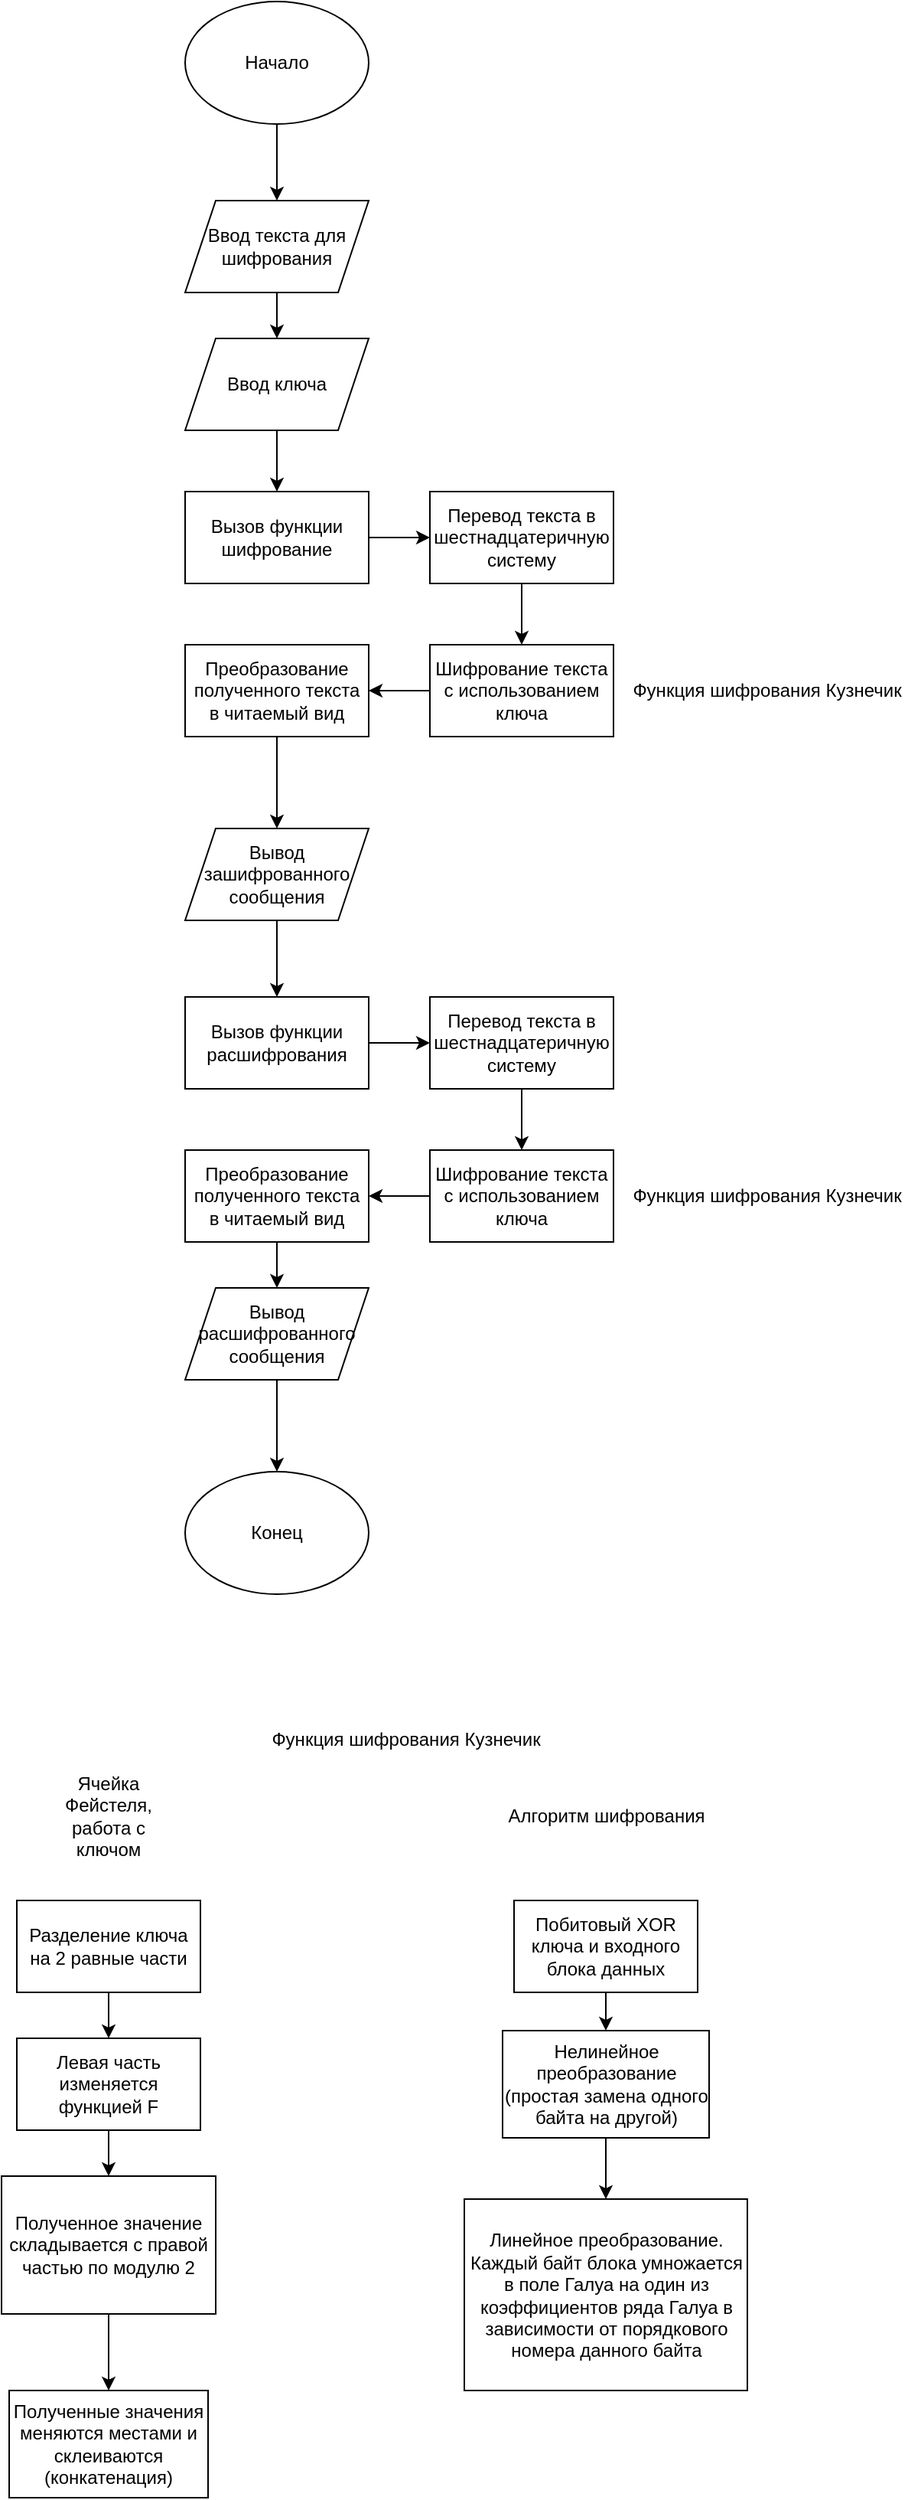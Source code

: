 <mxfile version="21.3.5" type="device">
  <diagram name="Страница 1" id="Bz_lrxthTzE5kPFzRARQ">
    <mxGraphModel dx="474" dy="755" grid="1" gridSize="10" guides="1" tooltips="1" connect="1" arrows="1" fold="1" page="1" pageScale="1" pageWidth="827" pageHeight="1169" math="0" shadow="0">
      <root>
        <mxCell id="0" />
        <mxCell id="1" parent="0" />
        <mxCell id="dbUdUkjzLWqy8CMi3rsd-3" value="" style="edgeStyle=orthogonalEdgeStyle;rounded=0;orthogonalLoop=1;jettySize=auto;html=1;" parent="1" source="dbUdUkjzLWqy8CMi3rsd-1" edge="1">
          <mxGeometry relative="1" as="geometry">
            <mxPoint x="230" y="480" as="targetPoint" />
          </mxGeometry>
        </mxCell>
        <mxCell id="dbUdUkjzLWqy8CMi3rsd-1" value="Начало" style="ellipse;whiteSpace=wrap;html=1;" parent="1" vertex="1">
          <mxGeometry x="170" y="350" width="120" height="80" as="geometry" />
        </mxCell>
        <mxCell id="7dLT9rwAJLstXbqfptv8-134" style="edgeStyle=orthogonalEdgeStyle;rounded=0;orthogonalLoop=1;jettySize=auto;html=1;entryX=0;entryY=0.5;entryDx=0;entryDy=0;" parent="1" target="7dLT9rwAJLstXbqfptv8-133" edge="1">
          <mxGeometry relative="1" as="geometry">
            <Array as="points">
              <mxPoint x="-90" y="1370" />
              <mxPoint x="-90" y="1020" />
            </Array>
            <mxPoint x="-20" y="1370" as="sourcePoint" />
          </mxGeometry>
        </mxCell>
        <mxCell id="7dLT9rwAJLstXbqfptv8-138" style="edgeStyle=orthogonalEdgeStyle;rounded=0;orthogonalLoop=1;jettySize=auto;html=1;entryX=0;entryY=0.5;entryDx=0;entryDy=0;" parent="1" source="7dLT9rwAJLstXbqfptv8-137" edge="1">
          <mxGeometry relative="1" as="geometry">
            <Array as="points">
              <mxPoint x="-90" y="1539" />
              <mxPoint x="-90" y="1020" />
            </Array>
            <mxPoint x="20" y="1020" as="targetPoint" />
          </mxGeometry>
        </mxCell>
        <mxCell id="oslQPeNW5Rugcy4yT3F6-3" value="" style="edgeStyle=orthogonalEdgeStyle;rounded=0;orthogonalLoop=1;jettySize=auto;html=1;" edge="1" parent="1" source="oslQPeNW5Rugcy4yT3F6-1" target="oslQPeNW5Rugcy4yT3F6-2">
          <mxGeometry relative="1" as="geometry" />
        </mxCell>
        <mxCell id="oslQPeNW5Rugcy4yT3F6-1" value="Ввод текста для шифрования" style="shape=parallelogram;perimeter=parallelogramPerimeter;whiteSpace=wrap;html=1;fixedSize=1;" vertex="1" parent="1">
          <mxGeometry x="170" y="480" width="120" height="60" as="geometry" />
        </mxCell>
        <mxCell id="oslQPeNW5Rugcy4yT3F6-20" value="" style="edgeStyle=orthogonalEdgeStyle;rounded=0;orthogonalLoop=1;jettySize=auto;html=1;" edge="1" parent="1" source="oslQPeNW5Rugcy4yT3F6-2" target="oslQPeNW5Rugcy4yT3F6-19">
          <mxGeometry relative="1" as="geometry" />
        </mxCell>
        <mxCell id="oslQPeNW5Rugcy4yT3F6-2" value="Ввод ключа" style="shape=parallelogram;perimeter=parallelogramPerimeter;whiteSpace=wrap;html=1;fixedSize=1;" vertex="1" parent="1">
          <mxGeometry x="170" y="570" width="120" height="60" as="geometry" />
        </mxCell>
        <mxCell id="oslQPeNW5Rugcy4yT3F6-21" value="" style="edgeStyle=orthogonalEdgeStyle;rounded=0;orthogonalLoop=1;jettySize=auto;html=1;" edge="1" parent="1" source="oslQPeNW5Rugcy4yT3F6-19">
          <mxGeometry relative="1" as="geometry">
            <mxPoint x="330" y="700" as="targetPoint" />
          </mxGeometry>
        </mxCell>
        <mxCell id="oslQPeNW5Rugcy4yT3F6-19" value="Вызов функции шифрование" style="whiteSpace=wrap;html=1;" vertex="1" parent="1">
          <mxGeometry x="170" y="670" width="120" height="60" as="geometry" />
        </mxCell>
        <mxCell id="oslQPeNW5Rugcy4yT3F6-41" value="Конец" style="ellipse;whiteSpace=wrap;html=1;" vertex="1" parent="1">
          <mxGeometry x="170" y="1310" width="120" height="80" as="geometry" />
        </mxCell>
        <mxCell id="oslQPeNW5Rugcy4yT3F6-51" value="" style="edgeStyle=orthogonalEdgeStyle;rounded=0;orthogonalLoop=1;jettySize=auto;html=1;" edge="1" parent="1" source="oslQPeNW5Rugcy4yT3F6-48" target="oslQPeNW5Rugcy4yT3F6-50">
          <mxGeometry relative="1" as="geometry" />
        </mxCell>
        <mxCell id="oslQPeNW5Rugcy4yT3F6-48" value="Перевод текста в шестнадцатеричную систему" style="whiteSpace=wrap;html=1;" vertex="1" parent="1">
          <mxGeometry x="330" y="670" width="120" height="60" as="geometry" />
        </mxCell>
        <mxCell id="oslQPeNW5Rugcy4yT3F6-60" value="" style="edgeStyle=orthogonalEdgeStyle;rounded=0;orthogonalLoop=1;jettySize=auto;html=1;" edge="1" parent="1" source="oslQPeNW5Rugcy4yT3F6-50" target="oslQPeNW5Rugcy4yT3F6-59">
          <mxGeometry relative="1" as="geometry" />
        </mxCell>
        <mxCell id="oslQPeNW5Rugcy4yT3F6-50" value="Шифрование текста с использованием ключа" style="whiteSpace=wrap;html=1;" vertex="1" parent="1">
          <mxGeometry x="330" y="770" width="120" height="60" as="geometry" />
        </mxCell>
        <mxCell id="oslQPeNW5Rugcy4yT3F6-54" value="Функция шифрования Кузнечик" style="text;html=1;align=center;verticalAlign=middle;resizable=0;points=[];autosize=1;strokeColor=none;fillColor=none;" vertex="1" parent="1">
          <mxGeometry x="450" y="785" width="200" height="30" as="geometry" />
        </mxCell>
        <mxCell id="oslQPeNW5Rugcy4yT3F6-63" value="" style="edgeStyle=orthogonalEdgeStyle;rounded=0;orthogonalLoop=1;jettySize=auto;html=1;" edge="1" parent="1" source="oslQPeNW5Rugcy4yT3F6-57" target="oslQPeNW5Rugcy4yT3F6-62">
          <mxGeometry relative="1" as="geometry" />
        </mxCell>
        <mxCell id="oslQPeNW5Rugcy4yT3F6-57" value="Вывод зашифрованного сообщения" style="shape=parallelogram;perimeter=parallelogramPerimeter;whiteSpace=wrap;html=1;fixedSize=1;" vertex="1" parent="1">
          <mxGeometry x="170" y="890" width="120" height="60" as="geometry" />
        </mxCell>
        <mxCell id="oslQPeNW5Rugcy4yT3F6-61" value="" style="edgeStyle=orthogonalEdgeStyle;rounded=0;orthogonalLoop=1;jettySize=auto;html=1;" edge="1" parent="1" source="oslQPeNW5Rugcy4yT3F6-59" target="oslQPeNW5Rugcy4yT3F6-57">
          <mxGeometry relative="1" as="geometry" />
        </mxCell>
        <mxCell id="oslQPeNW5Rugcy4yT3F6-59" value="Преобразование полученного текста в читаемый вид" style="whiteSpace=wrap;html=1;" vertex="1" parent="1">
          <mxGeometry x="170" y="770" width="120" height="60" as="geometry" />
        </mxCell>
        <mxCell id="oslQPeNW5Rugcy4yT3F6-65" value="" style="edgeStyle=orthogonalEdgeStyle;rounded=0;orthogonalLoop=1;jettySize=auto;html=1;" edge="1" parent="1" source="oslQPeNW5Rugcy4yT3F6-62" target="oslQPeNW5Rugcy4yT3F6-64">
          <mxGeometry relative="1" as="geometry" />
        </mxCell>
        <mxCell id="oslQPeNW5Rugcy4yT3F6-62" value="Вызов функции расшифрования" style="whiteSpace=wrap;html=1;" vertex="1" parent="1">
          <mxGeometry x="170" y="1000" width="120" height="60" as="geometry" />
        </mxCell>
        <mxCell id="oslQPeNW5Rugcy4yT3F6-70" value="" style="edgeStyle=orthogonalEdgeStyle;rounded=0;orthogonalLoop=1;jettySize=auto;html=1;" edge="1" parent="1" source="oslQPeNW5Rugcy4yT3F6-64" target="oslQPeNW5Rugcy4yT3F6-67">
          <mxGeometry relative="1" as="geometry" />
        </mxCell>
        <mxCell id="oslQPeNW5Rugcy4yT3F6-64" value="Перевод текста в шестнадцатеричную систему" style="whiteSpace=wrap;html=1;" vertex="1" parent="1">
          <mxGeometry x="330" y="1000" width="120" height="60" as="geometry" />
        </mxCell>
        <mxCell id="oslQPeNW5Rugcy4yT3F6-66" value="" style="edgeStyle=orthogonalEdgeStyle;rounded=0;orthogonalLoop=1;jettySize=auto;html=1;" edge="1" parent="1" source="oslQPeNW5Rugcy4yT3F6-67" target="oslQPeNW5Rugcy4yT3F6-69">
          <mxGeometry relative="1" as="geometry" />
        </mxCell>
        <mxCell id="oslQPeNW5Rugcy4yT3F6-67" value="Шифрование текста с использованием ключа" style="whiteSpace=wrap;html=1;" vertex="1" parent="1">
          <mxGeometry x="330" y="1100" width="120" height="60" as="geometry" />
        </mxCell>
        <mxCell id="oslQPeNW5Rugcy4yT3F6-68" value="Функция шифрования Кузнечик" style="text;html=1;align=center;verticalAlign=middle;resizable=0;points=[];autosize=1;strokeColor=none;fillColor=none;" vertex="1" parent="1">
          <mxGeometry x="450" y="1115" width="200" height="30" as="geometry" />
        </mxCell>
        <mxCell id="oslQPeNW5Rugcy4yT3F6-72" value="" style="edgeStyle=orthogonalEdgeStyle;rounded=0;orthogonalLoop=1;jettySize=auto;html=1;" edge="1" parent="1" source="oslQPeNW5Rugcy4yT3F6-69" target="oslQPeNW5Rugcy4yT3F6-71">
          <mxGeometry relative="1" as="geometry" />
        </mxCell>
        <mxCell id="oslQPeNW5Rugcy4yT3F6-69" value="Преобразование полученного текста в читаемый вид" style="whiteSpace=wrap;html=1;" vertex="1" parent="1">
          <mxGeometry x="170" y="1100" width="120" height="60" as="geometry" />
        </mxCell>
        <mxCell id="oslQPeNW5Rugcy4yT3F6-73" value="" style="edgeStyle=orthogonalEdgeStyle;rounded=0;orthogonalLoop=1;jettySize=auto;html=1;" edge="1" parent="1" source="oslQPeNW5Rugcy4yT3F6-71" target="oslQPeNW5Rugcy4yT3F6-41">
          <mxGeometry relative="1" as="geometry" />
        </mxCell>
        <mxCell id="oslQPeNW5Rugcy4yT3F6-71" value="Вывод расшифрованного сообщения" style="shape=parallelogram;perimeter=parallelogramPerimeter;whiteSpace=wrap;html=1;fixedSize=1;" vertex="1" parent="1">
          <mxGeometry x="170" y="1190" width="120" height="60" as="geometry" />
        </mxCell>
        <mxCell id="oslQPeNW5Rugcy4yT3F6-74" value="Функция шифрования Кузнечик" style="text;html=1;align=center;verticalAlign=middle;resizable=0;points=[];autosize=1;strokeColor=none;fillColor=none;" vertex="1" parent="1">
          <mxGeometry x="214" y="1470" width="200" height="30" as="geometry" />
        </mxCell>
        <mxCell id="oslQPeNW5Rugcy4yT3F6-75" value="Ячейка Фейстеля, работа с ключом" style="text;html=1;strokeColor=none;fillColor=none;align=center;verticalAlign=middle;whiteSpace=wrap;rounded=0;" vertex="1" parent="1">
          <mxGeometry x="90" y="1520" width="60" height="30" as="geometry" />
        </mxCell>
        <mxCell id="oslQPeNW5Rugcy4yT3F6-78" value="" style="edgeStyle=orthogonalEdgeStyle;rounded=0;orthogonalLoop=1;jettySize=auto;html=1;" edge="1" parent="1" source="oslQPeNW5Rugcy4yT3F6-76" target="oslQPeNW5Rugcy4yT3F6-77">
          <mxGeometry relative="1" as="geometry" />
        </mxCell>
        <mxCell id="oslQPeNW5Rugcy4yT3F6-76" value="Разделение ключа на 2 равные части" style="rounded=0;whiteSpace=wrap;html=1;" vertex="1" parent="1">
          <mxGeometry x="60" y="1590" width="120" height="60" as="geometry" />
        </mxCell>
        <mxCell id="oslQPeNW5Rugcy4yT3F6-80" value="" style="edgeStyle=orthogonalEdgeStyle;rounded=0;orthogonalLoop=1;jettySize=auto;html=1;" edge="1" parent="1" source="oslQPeNW5Rugcy4yT3F6-77" target="oslQPeNW5Rugcy4yT3F6-79">
          <mxGeometry relative="1" as="geometry" />
        </mxCell>
        <mxCell id="oslQPeNW5Rugcy4yT3F6-77" value="Левая часть изменяется функцией F" style="whiteSpace=wrap;html=1;rounded=0;" vertex="1" parent="1">
          <mxGeometry x="60" y="1680" width="120" height="60" as="geometry" />
        </mxCell>
        <mxCell id="oslQPeNW5Rugcy4yT3F6-82" value="" style="edgeStyle=orthogonalEdgeStyle;rounded=0;orthogonalLoop=1;jettySize=auto;html=1;" edge="1" parent="1" source="oslQPeNW5Rugcy4yT3F6-79" target="oslQPeNW5Rugcy4yT3F6-81">
          <mxGeometry relative="1" as="geometry" />
        </mxCell>
        <mxCell id="oslQPeNW5Rugcy4yT3F6-79" value="Полученное значение складывается с правой частью по модулю 2" style="whiteSpace=wrap;html=1;rounded=0;" vertex="1" parent="1">
          <mxGeometry x="50" y="1770" width="140" height="90" as="geometry" />
        </mxCell>
        <mxCell id="oslQPeNW5Rugcy4yT3F6-81" value="Полученные значения меняются местами и склеиваются (конкатенация)" style="whiteSpace=wrap;html=1;rounded=0;" vertex="1" parent="1">
          <mxGeometry x="55" y="1910" width="130" height="70" as="geometry" />
        </mxCell>
        <mxCell id="oslQPeNW5Rugcy4yT3F6-83" value="Алгоритм шифрования" style="text;html=1;align=center;verticalAlign=middle;resizable=0;points=[];autosize=1;strokeColor=none;fillColor=none;" vertex="1" parent="1">
          <mxGeometry x="370" y="1520" width="150" height="30" as="geometry" />
        </mxCell>
        <mxCell id="oslQPeNW5Rugcy4yT3F6-86" value="" style="edgeStyle=orthogonalEdgeStyle;rounded=0;orthogonalLoop=1;jettySize=auto;html=1;" edge="1" parent="1" source="oslQPeNW5Rugcy4yT3F6-84" target="oslQPeNW5Rugcy4yT3F6-85">
          <mxGeometry relative="1" as="geometry" />
        </mxCell>
        <mxCell id="oslQPeNW5Rugcy4yT3F6-84" value="Побитовый XOR ключа и входного блока данных" style="whiteSpace=wrap;html=1;" vertex="1" parent="1">
          <mxGeometry x="385" y="1590" width="120" height="60" as="geometry" />
        </mxCell>
        <mxCell id="oslQPeNW5Rugcy4yT3F6-88" value="" style="edgeStyle=orthogonalEdgeStyle;rounded=0;orthogonalLoop=1;jettySize=auto;html=1;" edge="1" parent="1" source="oslQPeNW5Rugcy4yT3F6-85" target="oslQPeNW5Rugcy4yT3F6-87">
          <mxGeometry relative="1" as="geometry" />
        </mxCell>
        <mxCell id="oslQPeNW5Rugcy4yT3F6-85" value="Нелинейное преобразование (простая замена одного байта на другой)" style="whiteSpace=wrap;html=1;" vertex="1" parent="1">
          <mxGeometry x="377.5" y="1675" width="135" height="70" as="geometry" />
        </mxCell>
        <mxCell id="oslQPeNW5Rugcy4yT3F6-87" value="Линейное преобразование. Каждый байт блока умножается в поле Галуа на один из коэффициентов ряда Галуа в зависимости от порядкового номера данного байта" style="whiteSpace=wrap;html=1;" vertex="1" parent="1">
          <mxGeometry x="352.5" y="1785" width="185" height="125" as="geometry" />
        </mxCell>
      </root>
    </mxGraphModel>
  </diagram>
</mxfile>
